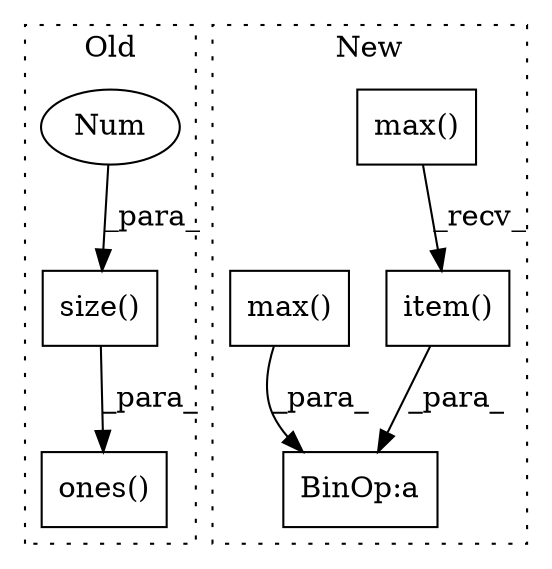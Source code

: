 digraph G {
subgraph cluster0 {
1 [label="ones()" a="75" s="2258,2287" l="11,1" shape="box"];
6 [label="size()" a="75" s="2269,2286" l="16,1" shape="box"];
7 [label="Num" a="76" s="2285" l="1" shape="ellipse"];
label = "Old";
style="dotted";
}
subgraph cluster1 {
2 [label="max()" a="75" s="2251" l="21" shape="box"];
3 [label="BinOp:a" a="82" s="2280" l="3" shape="box"];
4 [label="max()" a="75" s="2226" l="16" shape="box"];
5 [label="item()" a="75" s="2251" l="28" shape="box"];
label = "New";
style="dotted";
}
2 -> 5 [label="_recv_"];
4 -> 3 [label="_para_"];
5 -> 3 [label="_para_"];
6 -> 1 [label="_para_"];
7 -> 6 [label="_para_"];
}